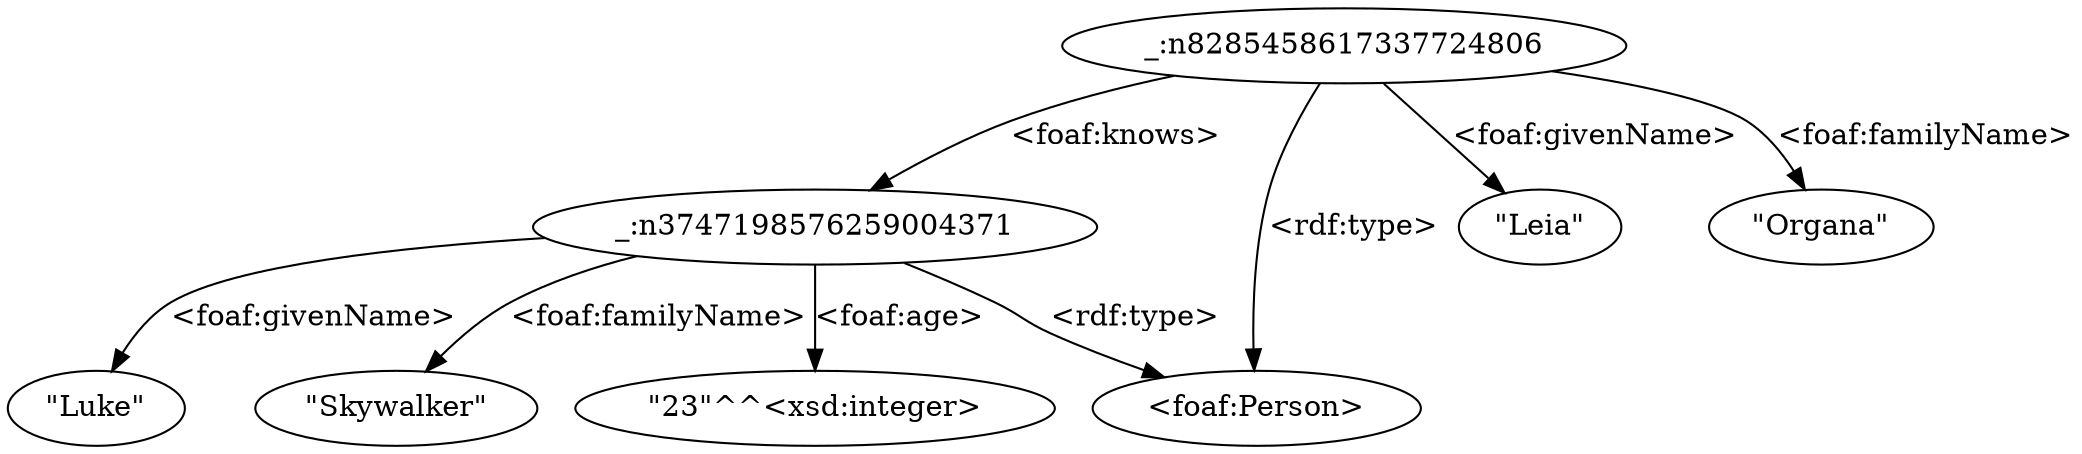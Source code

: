 digraph cayley_graph {
	"_:n3747198576259004371" -> "<foaf:Person>" [ label = "<rdf:type>" ];
	"_:n3747198576259004371" -> "\"Luke\"" [ label = "<foaf:givenName>" ];
	"_:n3747198576259004371" -> "\"Skywalker\"" [ label = "<foaf:familyName>" ];
	"_:n3747198576259004371" -> "\"23\"^^<xsd:integer>" [ label = "<foaf:age>" ];
	"_:n8285458617337724806" -> "<foaf:Person>" [ label = "<rdf:type>" ];
	"_:n8285458617337724806" -> "_:n3747198576259004371" [ label = "<foaf:knows>" ];
	"_:n8285458617337724806" -> "\"Leia\"" [ label = "<foaf:givenName>" ];
	"_:n8285458617337724806" -> "\"Organa\"" [ label = "<foaf:familyName>" ];
}
